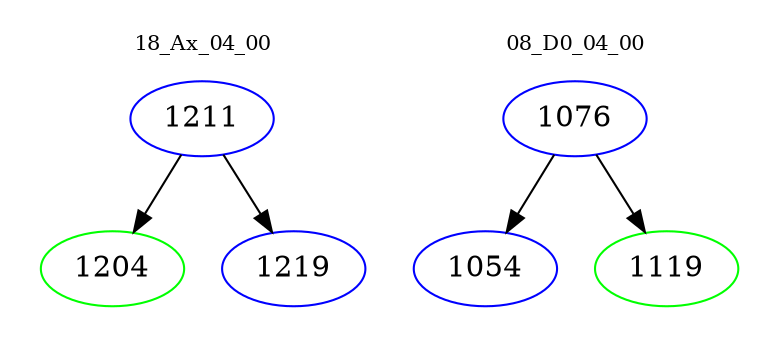 digraph{
subgraph cluster_0 {
color = white
label = "18_Ax_04_00";
fontsize=10;
T0_1211 [label="1211", color="blue"]
T0_1211 -> T0_1204 [color="black"]
T0_1204 [label="1204", color="green"]
T0_1211 -> T0_1219 [color="black"]
T0_1219 [label="1219", color="blue"]
}
subgraph cluster_1 {
color = white
label = "08_D0_04_00";
fontsize=10;
T1_1076 [label="1076", color="blue"]
T1_1076 -> T1_1054 [color="black"]
T1_1054 [label="1054", color="blue"]
T1_1076 -> T1_1119 [color="black"]
T1_1119 [label="1119", color="green"]
}
}
